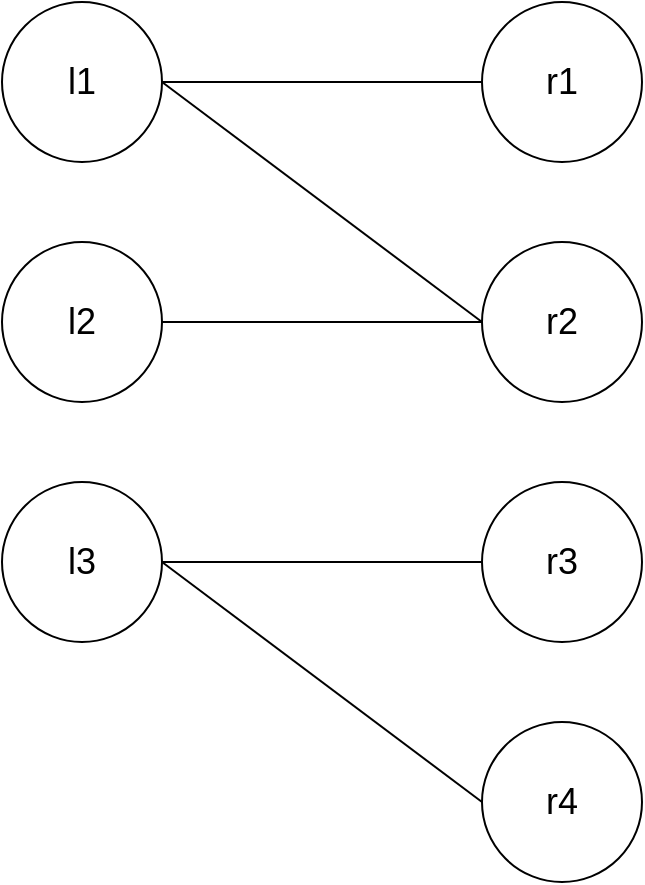 <mxfile version="20.5.3" type="embed"><diagram id="23iRSUPoRavnBvh4doch" name="Page-1"><mxGraphModel dx="836" dy="744" grid="1" gridSize="10" guides="1" tooltips="1" connect="1" arrows="1" fold="1" page="1" pageScale="1" pageWidth="827" pageHeight="1169" math="0" shadow="0"><root><mxCell id="0"/><mxCell id="1" parent="0"/><mxCell id="2" value="&lt;font style=&quot;font-size: 18px;&quot;&gt;l1&lt;/font&gt;" style="ellipse;whiteSpace=wrap;html=1;aspect=fixed;" vertex="1" parent="1"><mxGeometry x="80" y="80" width="80" height="80" as="geometry"/></mxCell><mxCell id="3" value="&lt;font style=&quot;font-size: 18px;&quot;&gt;l2&lt;/font&gt;" style="ellipse;whiteSpace=wrap;html=1;aspect=fixed;" vertex="1" parent="1"><mxGeometry x="80" y="200" width="80" height="80" as="geometry"/></mxCell><mxCell id="4" value="&lt;font style=&quot;font-size: 18px;&quot;&gt;l3&lt;/font&gt;" style="ellipse;whiteSpace=wrap;html=1;aspect=fixed;" vertex="1" parent="1"><mxGeometry x="80" y="320" width="80" height="80" as="geometry"/></mxCell><mxCell id="5" value="&lt;font style=&quot;font-size: 18px;&quot;&gt;r1&lt;/font&gt;" style="ellipse;whiteSpace=wrap;html=1;aspect=fixed;" vertex="1" parent="1"><mxGeometry x="320" y="80" width="80" height="80" as="geometry"/></mxCell><mxCell id="6" value="&lt;font style=&quot;font-size: 18px;&quot;&gt;r2&lt;/font&gt;" style="ellipse;whiteSpace=wrap;html=1;aspect=fixed;" vertex="1" parent="1"><mxGeometry x="320" y="200" width="80" height="80" as="geometry"/></mxCell><mxCell id="7" value="&lt;font style=&quot;font-size: 18px;&quot;&gt;r3&lt;/font&gt;" style="ellipse;whiteSpace=wrap;html=1;aspect=fixed;" vertex="1" parent="1"><mxGeometry x="320" y="320" width="80" height="80" as="geometry"/></mxCell><mxCell id="8" value="&lt;font style=&quot;font-size: 18px;&quot;&gt;r4&lt;/font&gt;" style="ellipse;whiteSpace=wrap;html=1;aspect=fixed;" vertex="1" parent="1"><mxGeometry x="320" y="440" width="80" height="80" as="geometry"/></mxCell><mxCell id="9" value="" style="endArrow=none;html=1;rounded=0;fontSize=18;exitX=1;exitY=0.5;exitDx=0;exitDy=0;" edge="1" parent="1" source="2" target="5"><mxGeometry width="50" height="50" relative="1" as="geometry"><mxPoint x="400" y="380" as="sourcePoint"/><mxPoint x="450" y="330" as="targetPoint"/></mxGeometry></mxCell><mxCell id="11" value="" style="endArrow=none;html=1;rounded=0;fontSize=18;exitX=1;exitY=0.5;exitDx=0;exitDy=0;entryX=0;entryY=0.5;entryDx=0;entryDy=0;" edge="1" parent="1" source="2" target="6"><mxGeometry width="50" height="50" relative="1" as="geometry"><mxPoint x="400" y="410" as="sourcePoint"/><mxPoint x="450" y="360" as="targetPoint"/></mxGeometry></mxCell><mxCell id="12" value="" style="endArrow=none;html=1;rounded=0;fontSize=18;exitX=1;exitY=0.5;exitDx=0;exitDy=0;entryX=0;entryY=0.5;entryDx=0;entryDy=0;" edge="1" parent="1" source="3" target="6"><mxGeometry width="50" height="50" relative="1" as="geometry"><mxPoint x="400" y="410" as="sourcePoint"/><mxPoint x="450" y="360" as="targetPoint"/></mxGeometry></mxCell><mxCell id="13" value="" style="endArrow=none;html=1;rounded=0;fontSize=18;exitX=1;exitY=0.5;exitDx=0;exitDy=0;" edge="1" parent="1" source="4"><mxGeometry width="50" height="50" relative="1" as="geometry"><mxPoint x="400" y="410" as="sourcePoint"/><mxPoint x="320" y="360" as="targetPoint"/></mxGeometry></mxCell><mxCell id="14" value="" style="endArrow=none;html=1;rounded=0;fontSize=18;exitX=1;exitY=0.5;exitDx=0;exitDy=0;entryX=0;entryY=0.5;entryDx=0;entryDy=0;" edge="1" parent="1" source="4" target="8"><mxGeometry width="50" height="50" relative="1" as="geometry"><mxPoint x="400" y="410" as="sourcePoint"/><mxPoint x="450" y="360" as="targetPoint"/></mxGeometry></mxCell></root></mxGraphModel></diagram></mxfile>